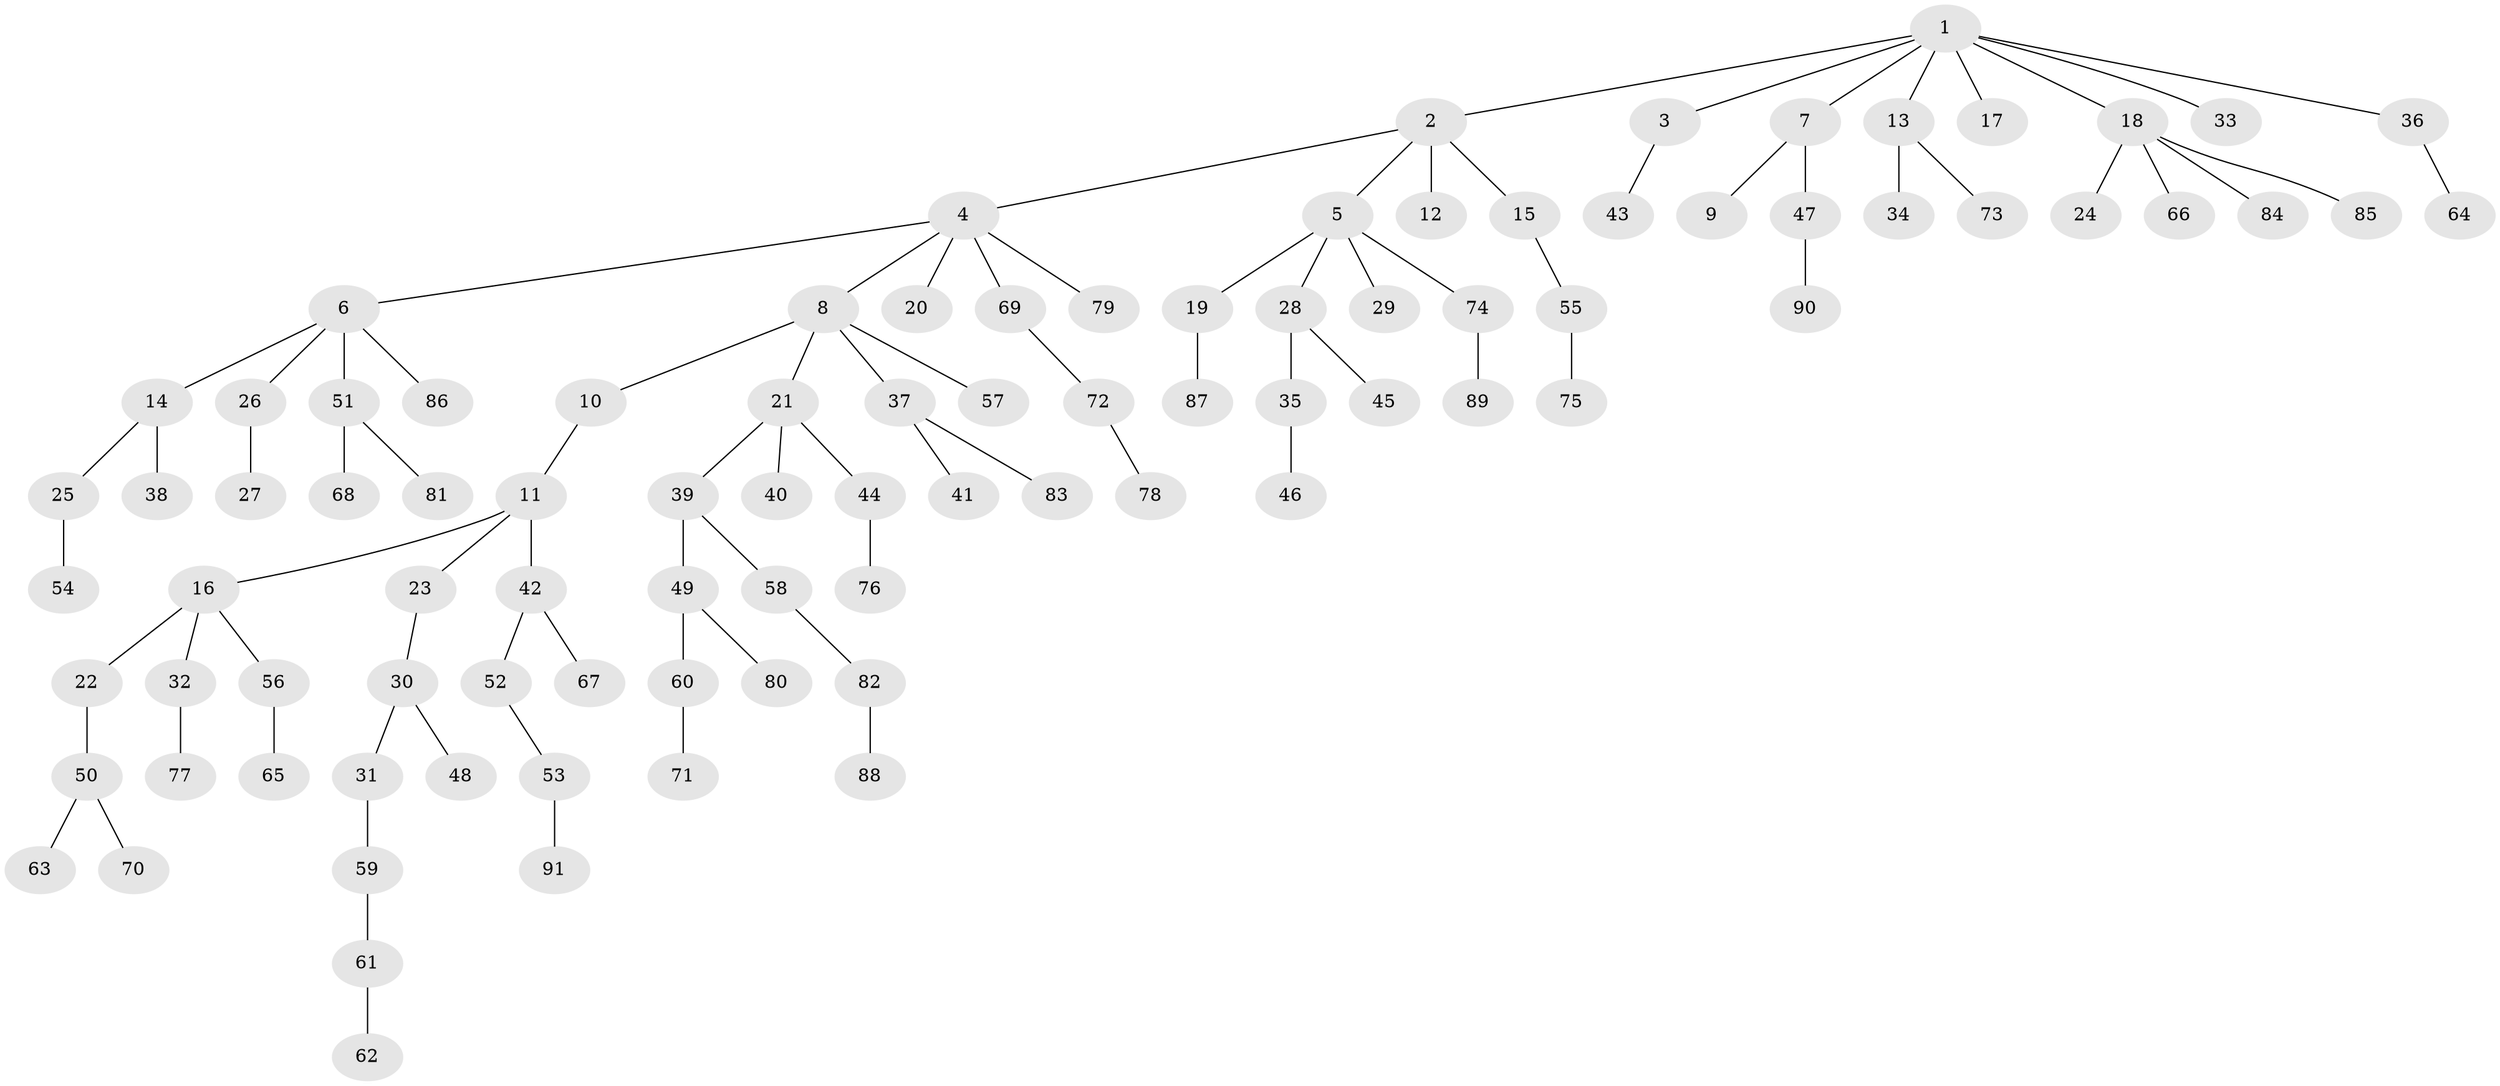 // Generated by graph-tools (version 1.1) at 2025/02/03/09/25 03:02:25]
// undirected, 91 vertices, 90 edges
graph export_dot {
graph [start="1"]
  node [color=gray90,style=filled];
  1;
  2;
  3;
  4;
  5;
  6;
  7;
  8;
  9;
  10;
  11;
  12;
  13;
  14;
  15;
  16;
  17;
  18;
  19;
  20;
  21;
  22;
  23;
  24;
  25;
  26;
  27;
  28;
  29;
  30;
  31;
  32;
  33;
  34;
  35;
  36;
  37;
  38;
  39;
  40;
  41;
  42;
  43;
  44;
  45;
  46;
  47;
  48;
  49;
  50;
  51;
  52;
  53;
  54;
  55;
  56;
  57;
  58;
  59;
  60;
  61;
  62;
  63;
  64;
  65;
  66;
  67;
  68;
  69;
  70;
  71;
  72;
  73;
  74;
  75;
  76;
  77;
  78;
  79;
  80;
  81;
  82;
  83;
  84;
  85;
  86;
  87;
  88;
  89;
  90;
  91;
  1 -- 2;
  1 -- 3;
  1 -- 7;
  1 -- 13;
  1 -- 17;
  1 -- 18;
  1 -- 33;
  1 -- 36;
  2 -- 4;
  2 -- 5;
  2 -- 12;
  2 -- 15;
  3 -- 43;
  4 -- 6;
  4 -- 8;
  4 -- 20;
  4 -- 69;
  4 -- 79;
  5 -- 19;
  5 -- 28;
  5 -- 29;
  5 -- 74;
  6 -- 14;
  6 -- 26;
  6 -- 51;
  6 -- 86;
  7 -- 9;
  7 -- 47;
  8 -- 10;
  8 -- 21;
  8 -- 37;
  8 -- 57;
  10 -- 11;
  11 -- 16;
  11 -- 23;
  11 -- 42;
  13 -- 34;
  13 -- 73;
  14 -- 25;
  14 -- 38;
  15 -- 55;
  16 -- 22;
  16 -- 32;
  16 -- 56;
  18 -- 24;
  18 -- 66;
  18 -- 84;
  18 -- 85;
  19 -- 87;
  21 -- 39;
  21 -- 40;
  21 -- 44;
  22 -- 50;
  23 -- 30;
  25 -- 54;
  26 -- 27;
  28 -- 35;
  28 -- 45;
  30 -- 31;
  30 -- 48;
  31 -- 59;
  32 -- 77;
  35 -- 46;
  36 -- 64;
  37 -- 41;
  37 -- 83;
  39 -- 49;
  39 -- 58;
  42 -- 52;
  42 -- 67;
  44 -- 76;
  47 -- 90;
  49 -- 60;
  49 -- 80;
  50 -- 63;
  50 -- 70;
  51 -- 68;
  51 -- 81;
  52 -- 53;
  53 -- 91;
  55 -- 75;
  56 -- 65;
  58 -- 82;
  59 -- 61;
  60 -- 71;
  61 -- 62;
  69 -- 72;
  72 -- 78;
  74 -- 89;
  82 -- 88;
}
